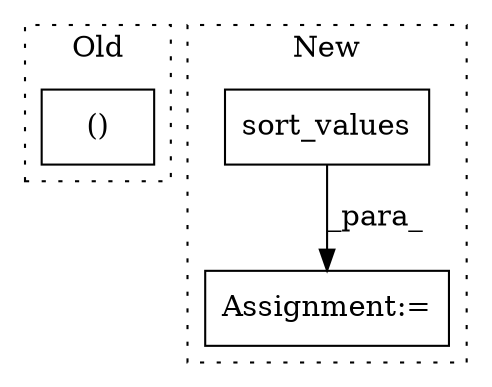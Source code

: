 digraph G {
subgraph cluster0 {
1 [label="()" a="106" s="4901" l="24" shape="box"];
label = "Old";
style="dotted";
}
subgraph cluster1 {
2 [label="sort_values" a="32" s="5061,5091" l="12,1" shape="box"];
3 [label="Assignment:=" a="7" s="5057" l="1" shape="box"];
label = "New";
style="dotted";
}
2 -> 3 [label="_para_"];
}